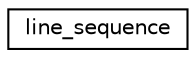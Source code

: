 digraph "Graphical Class Hierarchy"
{
 // LATEX_PDF_SIZE
  edge [fontname="Helvetica",fontsize="10",labelfontname="Helvetica",labelfontsize="10"];
  node [fontname="Helvetica",fontsize="10",shape=record];
  rankdir="LR";
  Node0 [label="line_sequence",height=0.2,width=0.4,color="black", fillcolor="white", style="filled",URL="$classline__sequence.html",tooltip=" "];
}
